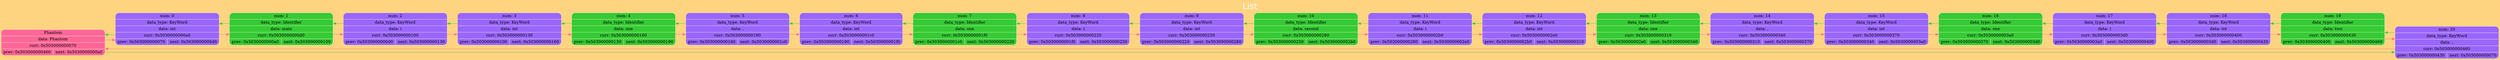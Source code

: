 digraph G
{
charset="latin1";
label="List";
 labelloc="t";
 fontsize=30
 fontname="DejaVu Sans";
 fontcolor="#FFFFFF"

rankdir=LR; splines=ortho; size="200,300"; bgcolor="#ffd480";
{ node_0x503000000070 [shape = record; style="rounded, filled", fillcolor="#ff6699", color="#FFE9C7", label=" { Phantom } | {data: Phantom } | { curr: 0x503000000070 } | { { prev: 0x503000000460 } | { next: 0x5030000000a0 } }  "] 
}
node_0x5030000000a0 [shape = record; style="rounded, filled", fillcolor="#9966FF", color="#FFE9C7", label=" { num: 0 } | { data_type: KeyWord } | {data: int } | { curr: 0x5030000000a0 } | { { prev: 0x503000000070 } | { next: 0x5030000000d0 } }  "] 
node_0x5030000000d0 [shape = record; style="rounded, filled", fillcolor="#34cb34", color="#FFE9C7", label=" { num: 1 } | { data_type: Identifier } | {data: main } | { curr: 0x5030000000d0 } | { { prev: 0x5030000000a0 } | { next: 0x503000000100 } }  "] 
node_0x503000000100 [shape = record; style="rounded, filled", fillcolor="#9966FF", color="#FFE9C7", label=" { num: 2 } | { data_type: KeyWord } | {data: &#x28; } | { curr: 0x503000000100 } | { { prev: 0x5030000000d0 } | { next: 0x503000000130 } }  "] 
node_0x503000000130 [shape = record; style="rounded, filled", fillcolor="#9966FF", color="#FFE9C7", label=" { num: 3 } | { data_type: KeyWord } | {data: int } | { curr: 0x503000000130 } | { { prev: 0x503000000100 } | { next: 0x503000000160 } }  "] 
node_0x503000000160 [shape = record; style="rounded, filled", fillcolor="#34cb34", color="#FFE9C7", label=" { num: 4 } | { data_type: Identifier } | {data: one } | { curr: 0x503000000160 } | { { prev: 0x503000000130 } | { next: 0x503000000190 } }  "] 
node_0x503000000190 [shape = record; style="rounded, filled", fillcolor="#9966FF", color="#FFE9C7", label=" { num: 5 } | { data_type: KeyWord } | {data: &#x2C; } | { curr: 0x503000000190 } | { { prev: 0x503000000160 } | { next: 0x5030000001c0 } }  "] 
node_0x5030000001c0 [shape = record; style="rounded, filled", fillcolor="#9966FF", color="#FFE9C7", label=" { num: 6 } | { data_type: KeyWord } | {data: int } | { curr: 0x5030000001c0 } | { { prev: 0x503000000190 } | { next: 0x5030000001f0 } }  "] 
node_0x5030000001f0 [shape = record; style="rounded, filled", fillcolor="#34cb34", color="#FFE9C7", label=" { num: 7 } | { data_type: Identifier } | {data: one } | { curr: 0x5030000001f0 } | { { prev: 0x5030000001c0 } | { next: 0x503000000220 } }  "] 
node_0x503000000220 [shape = record; style="rounded, filled", fillcolor="#9966FF", color="#FFE9C7", label=" { num: 8 } | { data_type: KeyWord } | {data: &#x29; } | { curr: 0x503000000220 } | { { prev: 0x5030000001f0 } | { next: 0x503000000250 } }  "] 
node_0x503000000250 [shape = record; style="rounded, filled", fillcolor="#9966FF", color="#FFE9C7", label=" { num: 9 } | { data_type: KeyWord } | {data: int } | { curr: 0x503000000250 } | { { prev: 0x503000000220 } | { next: 0x503000000280 } }  "] 
node_0x503000000280 [shape = record; style="rounded, filled", fillcolor="#34cb34", color="#FFE9C7", label=" { num: 10 } | { data_type: Identifier } | {data: second } | { curr: 0x503000000280 } | { { prev: 0x503000000250 } | { next: 0x5030000002b0 } }  "] 
node_0x5030000002b0 [shape = record; style="rounded, filled", fillcolor="#9966FF", color="#FFE9C7", label=" { num: 11 } | { data_type: KeyWord } | {data: &#x28; } | { curr: 0x5030000002b0 } | { { prev: 0x503000000280 } | { next: 0x5030000002e0 } }  "] 
node_0x5030000002e0 [shape = record; style="rounded, filled", fillcolor="#9966FF", color="#FFE9C7", label=" { num: 12 } | { data_type: KeyWord } | {data: int } | { curr: 0x5030000002e0 } | { { prev: 0x5030000002b0 } | { next: 0x503000000310 } }  "] 
node_0x503000000310 [shape = record; style="rounded, filled", fillcolor="#34cb34", color="#FFE9C7", label=" { num: 13 } | { data_type: Identifier } | {data: one } | { curr: 0x503000000310 } | { { prev: 0x5030000002e0 } | { next: 0x503000000340 } }  "] 
node_0x503000000340 [shape = record; style="rounded, filled", fillcolor="#9966FF", color="#FFE9C7", label=" { num: 14 } | { data_type: KeyWord } | {data: &#x2C; } | { curr: 0x503000000340 } | { { prev: 0x503000000310 } | { next: 0x503000000370 } }  "] 
node_0x503000000370 [shape = record; style="rounded, filled", fillcolor="#9966FF", color="#FFE9C7", label=" { num: 15 } | { data_type: KeyWord } | {data: int } | { curr: 0x503000000370 } | { { prev: 0x503000000340 } | { next: 0x5030000003a0 } }  "] 
node_0x5030000003a0 [shape = record; style="rounded, filled", fillcolor="#34cb34", color="#FFE9C7", label=" { num: 16 } | { data_type: Identifier } | {data: one } | { curr: 0x5030000003a0 } | { { prev: 0x503000000370 } | { next: 0x5030000003d0 } }  "] 
node_0x5030000003d0 [shape = record; style="rounded, filled", fillcolor="#9966FF", color="#FFE9C7", label=" { num: 17 } | { data_type: KeyWord } | {data: &#x29; } | { curr: 0x5030000003d0 } | { { prev: 0x5030000003a0 } | { next: 0x503000000400 } }  "] 
node_0x503000000400 [shape = record; style="rounded, filled", fillcolor="#9966FF", color="#FFE9C7", label=" { num: 18 } | { data_type: KeyWord } | {data: int } | { curr: 0x503000000400 } | { { prev: 0x5030000003d0 } | { next: 0x503000000430 } }  "] 
node_0x503000000430 [shape = record; style="rounded, filled", fillcolor="#34cb34", color="#FFE9C7", label=" { num: 19 } | { data_type: Identifier } | {data: two } | { curr: 0x503000000430 } | { { prev: 0x503000000400 } | { next: 0x503000000460 } }  "] 
node_0x503000000460 [shape = record; style="rounded, filled", fillcolor="#9966FF", color="#FFE9C7", label=" { num: 20 } | { data_type: KeyWord } | {data: &#x3B; } | { curr: 0x503000000460 } | { { prev: 0x503000000430 } | { next: 0x503000000070 } }  "] 

node_0x503000000070 -> node_0x5030000000a0 [color ="#ff6699"];
node_0x503000000070 -> node_0x503000000460 [color ="#34cb34"];
node_0x5030000000a0 -> node_0x5030000000d0 [color ="#ff6699"];
node_0x5030000000a0 -> node_0x503000000070 [color ="#34cb34"];
node_0x5030000000d0 -> node_0x503000000100 [color ="#ff6699"];
node_0x5030000000d0 -> node_0x5030000000a0 [color ="#34cb34"];
node_0x503000000100 -> node_0x503000000130 [color ="#ff6699"];
node_0x503000000100 -> node_0x5030000000d0 [color ="#34cb34"];
node_0x503000000130 -> node_0x503000000160 [color ="#ff6699"];
node_0x503000000130 -> node_0x503000000100 [color ="#34cb34"];
node_0x503000000160 -> node_0x503000000190 [color ="#ff6699"];
node_0x503000000160 -> node_0x503000000130 [color ="#34cb34"];
node_0x503000000190 -> node_0x5030000001c0 [color ="#ff6699"];
node_0x503000000190 -> node_0x503000000160 [color ="#34cb34"];
node_0x5030000001c0 -> node_0x5030000001f0 [color ="#ff6699"];
node_0x5030000001c0 -> node_0x503000000190 [color ="#34cb34"];
node_0x5030000001f0 -> node_0x503000000220 [color ="#ff6699"];
node_0x5030000001f0 -> node_0x5030000001c0 [color ="#34cb34"];
node_0x503000000220 -> node_0x503000000250 [color ="#ff6699"];
node_0x503000000220 -> node_0x5030000001f0 [color ="#34cb34"];
node_0x503000000250 -> node_0x503000000280 [color ="#ff6699"];
node_0x503000000250 -> node_0x503000000220 [color ="#34cb34"];
node_0x503000000280 -> node_0x5030000002b0 [color ="#ff6699"];
node_0x503000000280 -> node_0x503000000250 [color ="#34cb34"];
node_0x5030000002b0 -> node_0x5030000002e0 [color ="#ff6699"];
node_0x5030000002b0 -> node_0x503000000280 [color ="#34cb34"];
node_0x5030000002e0 -> node_0x503000000310 [color ="#ff6699"];
node_0x5030000002e0 -> node_0x5030000002b0 [color ="#34cb34"];
node_0x503000000310 -> node_0x503000000340 [color ="#ff6699"];
node_0x503000000310 -> node_0x5030000002e0 [color ="#34cb34"];
node_0x503000000340 -> node_0x503000000370 [color ="#ff6699"];
node_0x503000000340 -> node_0x503000000310 [color ="#34cb34"];
node_0x503000000370 -> node_0x5030000003a0 [color ="#ff6699"];
node_0x503000000370 -> node_0x503000000340 [color ="#34cb34"];
node_0x5030000003a0 -> node_0x5030000003d0 [color ="#ff6699"];
node_0x5030000003a0 -> node_0x503000000370 [color ="#34cb34"];
node_0x5030000003d0 -> node_0x503000000400 [color ="#ff6699"];
node_0x5030000003d0 -> node_0x5030000003a0 [color ="#34cb34"];
node_0x503000000400 -> node_0x503000000430 [color ="#ff6699"];
node_0x503000000400 -> node_0x5030000003d0 [color ="#34cb34"];
node_0x503000000430 -> node_0x503000000460 [color ="#ff6699"];
node_0x503000000430 -> node_0x503000000400 [color ="#34cb34"];
node_0x503000000460 -> node_0x503000000070 [color ="#ff6699"];
node_0x503000000460 -> node_0x503000000430 [color ="#34cb34"];

}
